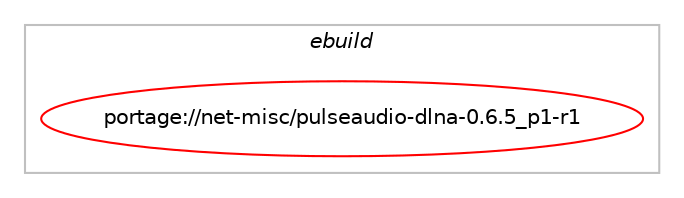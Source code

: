 digraph prolog {

# *************
# Graph options
# *************

newrank=true;
concentrate=true;
compound=true;
graph [rankdir=LR,fontname=Helvetica,fontsize=10,ranksep=1.5];#, ranksep=2.5, nodesep=0.2];
edge  [arrowhead=vee];
node  [fontname=Helvetica,fontsize=10];

# **********
# The ebuild
# **********

subgraph cluster_leftcol {
color=gray;
label=<<i>ebuild</i>>;
id [label="portage://net-misc/pulseaudio-dlna-0.6.5_p1-r1", color=red, width=4, href="../net-misc/pulseaudio-dlna-0.6.5_p1-r1.svg"];
}

# ****************
# The dependencies
# ****************

subgraph cluster_midcol {
color=gray;
label=<<i>dependencies</i>>;
subgraph cluster_compile {
fillcolor="#eeeeee";
style=filled;
label=<<i>compile</i>>;
}
subgraph cluster_compileandrun {
fillcolor="#eeeeee";
style=filled;
label=<<i>compile and run</i>>;
}
subgraph cluster_run {
fillcolor="#eeeeee";
style=filled;
label=<<i>run</i>>;
# *** BEGIN UNKNOWN DEPENDENCY TYPE (TODO) ***
# id -> equal(any_of_group([any_of_group([package_dependency(portage://net-misc/pulseaudio-dlna-0.6.5_p1-r1,run,no,media-video,ffmpeg,none,[,,],[],[use(enable(encode),none),use(enable(mp3),none),use(enable(opus),none),use(enable(vorbis),none)]),package_dependency(portage://net-misc/pulseaudio-dlna-0.6.5_p1-r1,run,no,media-video,ffmpeg,none,[,,],[],[use(enable(encode),none),use(enable(fdk),none),use(enable(mp3),none),use(enable(opus),none),use(enable(vorbis),none)])]),all_of_group([package_dependency(portage://net-misc/pulseaudio-dlna-0.6.5_p1-r1,run,no,media-libs,flac,none,[,,],[],[]),package_dependency(portage://net-misc/pulseaudio-dlna-0.6.5_p1-r1,run,no,media-sound,lame,none,[,,],[],[]),package_dependency(portage://net-misc/pulseaudio-dlna-0.6.5_p1-r1,run,no,media-sound,opus-tools,none,[,,],[],[]),package_dependency(portage://net-misc/pulseaudio-dlna-0.6.5_p1-r1,run,no,media-sound,sox,none,[,,],[],[]),package_dependency(portage://net-misc/pulseaudio-dlna-0.6.5_p1-r1,run,no,media-sound,vorbis-tools,none,[,,],[],[])])]))
# *** END UNKNOWN DEPENDENCY TYPE (TODO) ***

# *** BEGIN UNKNOWN DEPENDENCY TYPE (TODO) ***
# id -> equal(any_of_group([package_dependency(portage://net-misc/pulseaudio-dlna-0.6.5_p1-r1,run,no,media-sound,pulseaudio-daemon,none,[,,],[],[]),package_dependency(portage://net-misc/pulseaudio-dlna-0.6.5_p1-r1,run,no,media-sound,pulseaudio,none,[,,],[],[use(enable(daemon),positive)])]))
# *** END UNKNOWN DEPENDENCY TYPE (TODO) ***

# *** BEGIN UNKNOWN DEPENDENCY TYPE (TODO) ***
# id -> equal(use_conditional_group(positive,python_targets_python3_10,portage://net-misc/pulseaudio-dlna-0.6.5_p1-r1,[package_dependency(portage://net-misc/pulseaudio-dlna-0.6.5_p1-r1,run,no,dev-lang,python,none,[,,],[slot(3.10)],[])]))
# *** END UNKNOWN DEPENDENCY TYPE (TODO) ***

# *** BEGIN UNKNOWN DEPENDENCY TYPE (TODO) ***
# id -> equal(use_conditional_group(positive,python_targets_python3_11,portage://net-misc/pulseaudio-dlna-0.6.5_p1-r1,[package_dependency(portage://net-misc/pulseaudio-dlna-0.6.5_p1-r1,run,no,dev-lang,python,none,[,,],[slot(3.11)],[])]))
# *** END UNKNOWN DEPENDENCY TYPE (TODO) ***

# *** BEGIN UNKNOWN DEPENDENCY TYPE (TODO) ***
# id -> equal(package_dependency(portage://net-misc/pulseaudio-dlna-0.6.5_p1-r1,run,no,dev-python,chardet,greaterequal,[3.0.4,,,3.0.4],[],[use(optenable(python_targets_python3_10),negative),use(optenable(python_targets_python3_11),negative)]))
# *** END UNKNOWN DEPENDENCY TYPE (TODO) ***

# *** BEGIN UNKNOWN DEPENDENCY TYPE (TODO) ***
# id -> equal(package_dependency(portage://net-misc/pulseaudio-dlna-0.6.5_p1-r1,run,no,dev-python,dbus-python,greaterequal,[1.0.0,,,1.0.0],[],[use(optenable(python_targets_python3_10),negative),use(optenable(python_targets_python3_11),negative)]))
# *** END UNKNOWN DEPENDENCY TYPE (TODO) ***

# *** BEGIN UNKNOWN DEPENDENCY TYPE (TODO) ***
# id -> equal(package_dependency(portage://net-misc/pulseaudio-dlna-0.6.5_p1-r1,run,no,dev-python,docopt,greaterequal,[0.6.1,,,0.6.1],[],[use(optenable(python_targets_python3_10),negative),use(optenable(python_targets_python3_11),negative)]))
# *** END UNKNOWN DEPENDENCY TYPE (TODO) ***

# *** BEGIN UNKNOWN DEPENDENCY TYPE (TODO) ***
# id -> equal(package_dependency(portage://net-misc/pulseaudio-dlna-0.6.5_p1-r1,run,no,dev-python,lxml,greaterequal,[3,,,3],[],[use(optenable(python_targets_python3_10),negative),use(optenable(python_targets_python3_11),negative)]))
# *** END UNKNOWN DEPENDENCY TYPE (TODO) ***

# *** BEGIN UNKNOWN DEPENDENCY TYPE (TODO) ***
# id -> equal(package_dependency(portage://net-misc/pulseaudio-dlna-0.6.5_p1-r1,run,no,dev-python,netifaces,greaterequal,[0.10.0,,,0.10.0],[],[use(optenable(python_targets_python3_10),negative),use(optenable(python_targets_python3_11),negative)]))
# *** END UNKNOWN DEPENDENCY TYPE (TODO) ***

# *** BEGIN UNKNOWN DEPENDENCY TYPE (TODO) ***
# id -> equal(package_dependency(portage://net-misc/pulseaudio-dlna-0.6.5_p1-r1,run,no,dev-python,notify2,greaterequal,[0.3,,,0.3],[],[use(optenable(python_targets_python3_10),negative),use(optenable(python_targets_python3_11),negative)]))
# *** END UNKNOWN DEPENDENCY TYPE (TODO) ***

# *** BEGIN UNKNOWN DEPENDENCY TYPE (TODO) ***
# id -> equal(package_dependency(portage://net-misc/pulseaudio-dlna-0.6.5_p1-r1,run,no,dev-python,protobuf-python,greaterequal,[2.5.0,,,2.5.0],[],[use(optenable(python_targets_python3_10),negative),use(optenable(python_targets_python3_11),negative)]))
# *** END UNKNOWN DEPENDENCY TYPE (TODO) ***

# *** BEGIN UNKNOWN DEPENDENCY TYPE (TODO) ***
# id -> equal(package_dependency(portage://net-misc/pulseaudio-dlna-0.6.5_p1-r1,run,no,dev-python,psutil,greaterequal,[5.4.7,,,5.4.7],[],[use(optenable(python_targets_python3_10),negative),use(optenable(python_targets_python3_11),negative)]))
# *** END UNKNOWN DEPENDENCY TYPE (TODO) ***

# *** BEGIN UNKNOWN DEPENDENCY TYPE (TODO) ***
# id -> equal(package_dependency(portage://net-misc/pulseaudio-dlna-0.6.5_p1-r1,run,no,dev-python,pychromecast,greaterequal,[10,,,10],[],[use(optenable(python_targets_python3_10),negative),use(optenable(python_targets_python3_11),negative)]))
# *** END UNKNOWN DEPENDENCY TYPE (TODO) ***

# *** BEGIN UNKNOWN DEPENDENCY TYPE (TODO) ***
# id -> equal(package_dependency(portage://net-misc/pulseaudio-dlna-0.6.5_p1-r1,run,no,dev-python,pygobject,none,[,,],[slot(3)],[use(enable(cairo),none),use(optenable(python_targets_python3_10),negative),use(optenable(python_targets_python3_11),negative)]))
# *** END UNKNOWN DEPENDENCY TYPE (TODO) ***

# *** BEGIN UNKNOWN DEPENDENCY TYPE (TODO) ***
# id -> equal(package_dependency(portage://net-misc/pulseaudio-dlna-0.6.5_p1-r1,run,no,dev-python,pyroute2,greaterequal,[0.3.5,,,0.3.5],[],[use(optenable(python_targets_python3_10),negative),use(optenable(python_targets_python3_11),negative)]))
# *** END UNKNOWN DEPENDENCY TYPE (TODO) ***

# *** BEGIN UNKNOWN DEPENDENCY TYPE (TODO) ***
# id -> equal(package_dependency(portage://net-misc/pulseaudio-dlna-0.6.5_p1-r1,run,no,dev-python,requests,greaterequal,[2.2.1,,,2.2.1],[],[use(optenable(python_targets_python3_10),negative),use(optenable(python_targets_python3_11),negative)]))
# *** END UNKNOWN DEPENDENCY TYPE (TODO) ***

# *** BEGIN UNKNOWN DEPENDENCY TYPE (TODO) ***
# id -> equal(package_dependency(portage://net-misc/pulseaudio-dlna-0.6.5_p1-r1,run,no,dev-python,setproctitle,greaterequal,[1.1.10,,,1.1.10],[],[use(optenable(python_targets_python3_10),negative),use(optenable(python_targets_python3_11),negative)]))
# *** END UNKNOWN DEPENDENCY TYPE (TODO) ***

# *** BEGIN UNKNOWN DEPENDENCY TYPE (TODO) ***
# id -> equal(package_dependency(portage://net-misc/pulseaudio-dlna-0.6.5_p1-r1,run,no,dev-python,zeroconf,greaterequal,[0.17.4,,,0.17.4],[],[use(optenable(python_targets_python3_10),negative),use(optenable(python_targets_python3_11),negative)]))
# *** END UNKNOWN DEPENDENCY TYPE (TODO) ***

# *** BEGIN UNKNOWN DEPENDENCY TYPE (TODO) ***
# id -> equal(package_dependency(portage://net-misc/pulseaudio-dlna-0.6.5_p1-r1,run,no,gnome-base,librsvg,none,[,,],[],[use(enable(introspection),none)]))
# *** END UNKNOWN DEPENDENCY TYPE (TODO) ***

# *** BEGIN UNKNOWN DEPENDENCY TYPE (TODO) ***
# id -> equal(package_dependency(portage://net-misc/pulseaudio-dlna-0.6.5_p1-r1,run,no,x11-libs,gtk+,none,[,,],[slot(3)],[use(enable(introspection),none)]))
# *** END UNKNOWN DEPENDENCY TYPE (TODO) ***

}
}

# **************
# The candidates
# **************

subgraph cluster_choices {
rank=same;
color=gray;
label=<<i>candidates</i>>;

}

}
